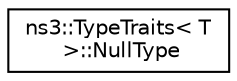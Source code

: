digraph "Graphical Class Hierarchy"
{
 // LATEX_PDF_SIZE
  edge [fontname="Helvetica",fontsize="10",labelfontname="Helvetica",labelfontsize="10"];
  node [fontname="Helvetica",fontsize="10",shape=record];
  rankdir="LR";
  Node0 [label="ns3::TypeTraits\< T\l \>::NullType",height=0.2,width=0.4,color="black", fillcolor="white", style="filled",URL="$structns3_1_1_type_traits_1_1_null_type.html",tooltip="Null value type traits."];
}
